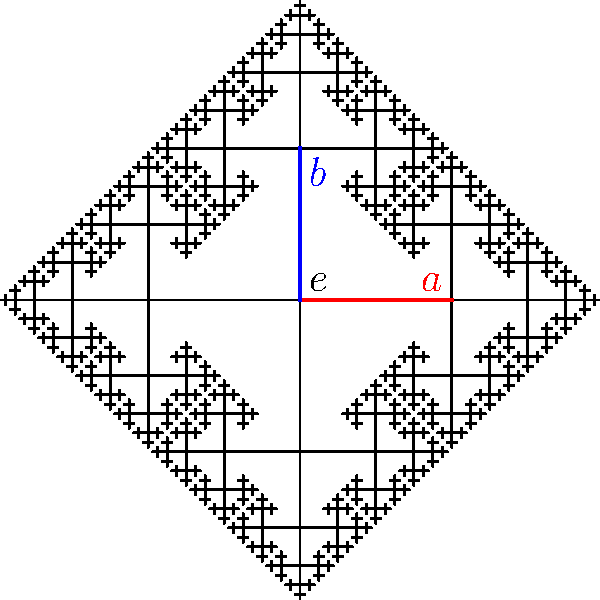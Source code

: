 size(300,0);
defaultpen(linewidth(1pt)+fontsize(20));
real shortening=0.5;
void tree(pair A,pair B,int n){
  pair C,D,M;
  C=B+shortening*(rotate(90,B)*A-B);
  D=B+shortening*(rotate(-90,B)*A-B);
  M=B+shortening*(rotate(180,B)*A-B);
  if(n>0){
    draw(A--B);
    tree(B,C,n-1);
    tree(B,D,n-1);
    tree(B,M,n-1);
  }
  else{
    draw(A--B);
    draw(B--C);
    draw(B--D);
    draw(B--M);
  }
}
tree((0,0),(0,1),4);
tree((0,0),(1,0),4);
tree((0,0),(-1,0),4);
tree((0,0),(0,-1),4);
draw(Label("$a$",EndPoint,NW),(0,0)--(1,0),red+2pt);
draw(Label("$b$",EndPoint,SE),(0,0)--(0,1),blue+2pt);
label("$e$",(0,0),NE);

